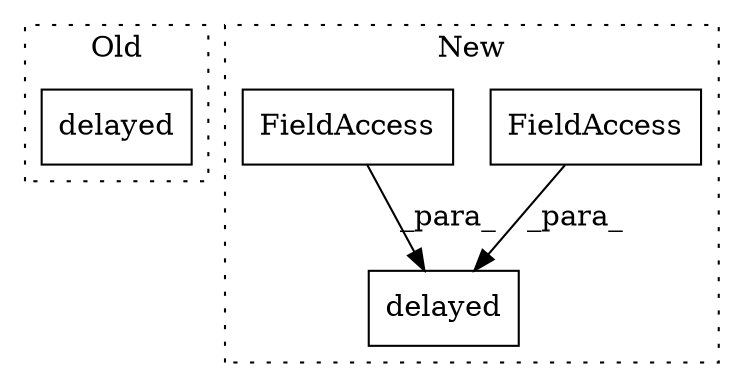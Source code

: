 digraph G {
subgraph cluster0 {
1 [label="delayed" a="32" s="10169,10206" l="8,1" shape="box"];
label = "Old";
style="dotted";
}
subgraph cluster1 {
2 [label="delayed" a="32" s="12858,12983" l="8,1" shape="box"];
3 [label="FieldAccess" a="22" s="12959" l="7" shape="box"];
4 [label="FieldAccess" a="22" s="12951" l="7" shape="box"];
label = "New";
style="dotted";
}
3 -> 2 [label="_para_"];
4 -> 2 [label="_para_"];
}